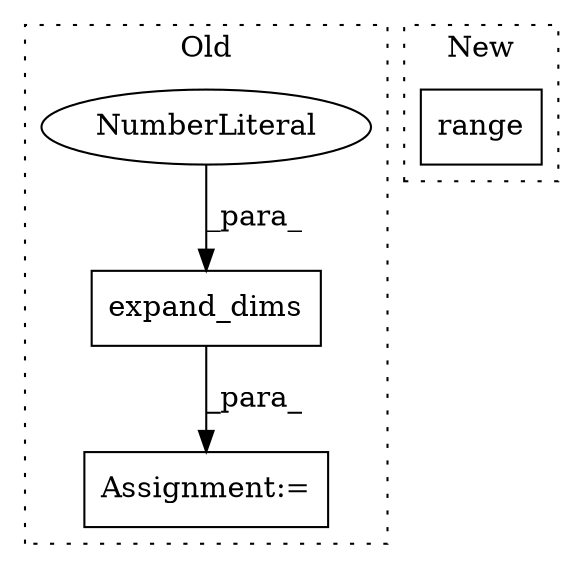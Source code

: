 digraph G {
subgraph cluster0 {
1 [label="expand_dims" a="32" s="2165,2199" l="12,1" shape="box"];
3 [label="NumberLiteral" a="34" s="2198" l="1" shape="ellipse"];
4 [label="Assignment:=" a="7" s="2143" l="1" shape="box"];
label = "Old";
style="dotted";
}
subgraph cluster1 {
2 [label="range" a="32" s="2105,2121" l="6,1" shape="box"];
label = "New";
style="dotted";
}
1 -> 4 [label="_para_"];
3 -> 1 [label="_para_"];
}